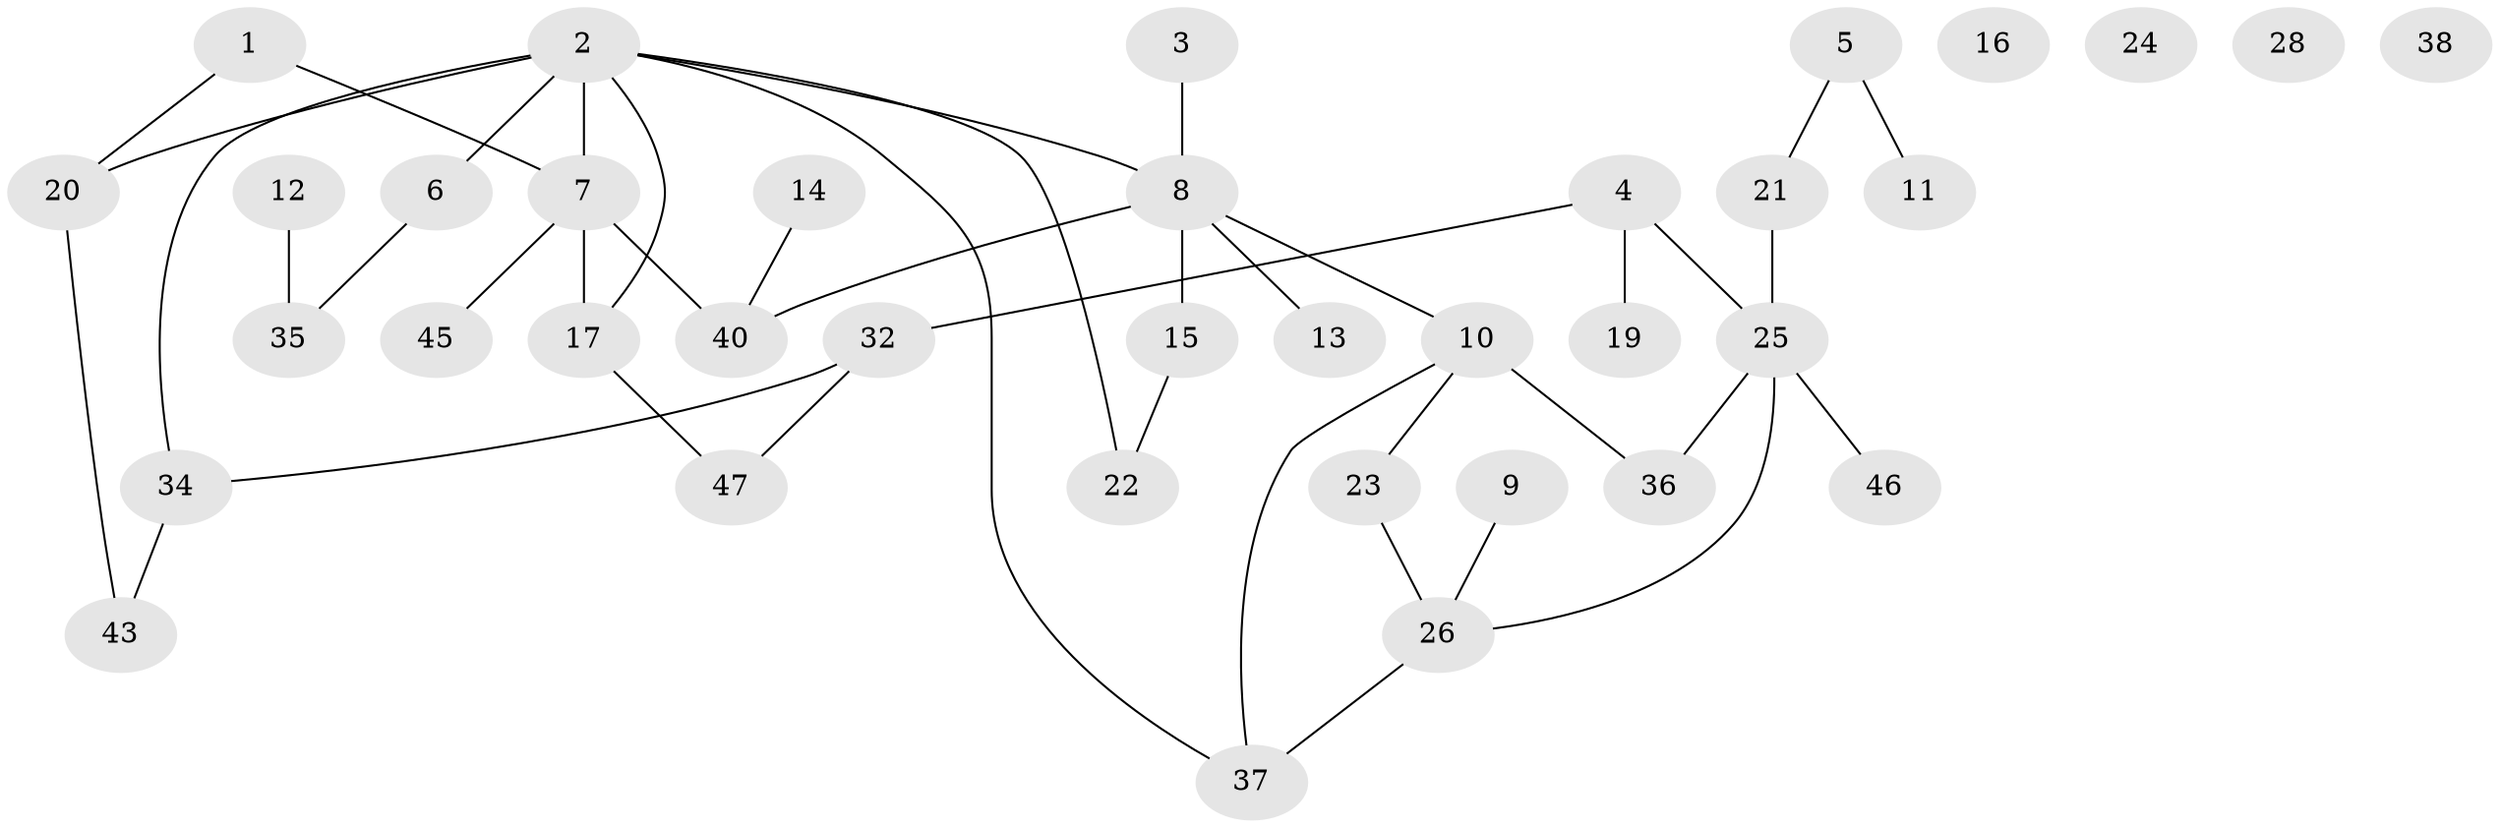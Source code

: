 // original degree distribution, {2: 0.35185185185185186, 3: 0.16666666666666666, 1: 0.2222222222222222, 6: 0.037037037037037035, 4: 0.12962962962962962, 0: 0.07407407407407407, 5: 0.018518518518518517}
// Generated by graph-tools (version 1.1) at 2025/16/03/04/25 18:16:45]
// undirected, 37 vertices, 42 edges
graph export_dot {
graph [start="1"]
  node [color=gray90,style=filled];
  1;
  2 [super="+29+31"];
  3 [super="+42"];
  4;
  5;
  6;
  7;
  8 [super="+41"];
  9;
  10;
  11 [super="+52"];
  12;
  13 [super="+33"];
  14;
  15;
  16;
  17 [super="+18"];
  19;
  20 [super="+30"];
  21 [super="+49"];
  22;
  23;
  24;
  25;
  26 [super="+54+27"];
  28;
  32 [super="+48"];
  34;
  35;
  36;
  37 [super="+39"];
  38;
  40 [super="+51"];
  43;
  45;
  46;
  47;
  1 -- 7;
  1 -- 20;
  2 -- 22;
  2 -- 8;
  2 -- 34;
  2 -- 7 [weight=2];
  2 -- 20;
  2 -- 37;
  2 -- 6;
  2 -- 17;
  3 -- 8;
  4 -- 19;
  4 -- 25;
  4 -- 32;
  5 -- 11;
  5 -- 21;
  6 -- 35;
  7 -- 17;
  7 -- 45;
  7 -- 40;
  8 -- 10;
  8 -- 40;
  8 -- 13;
  8 -- 15;
  9 -- 26;
  10 -- 23;
  10 -- 36;
  10 -- 37;
  12 -- 35;
  14 -- 40;
  15 -- 22;
  17 -- 47;
  20 -- 43;
  21 -- 25;
  23 -- 26;
  25 -- 36;
  25 -- 46;
  25 -- 26;
  26 -- 37;
  32 -- 34;
  32 -- 47;
  34 -- 43;
}
